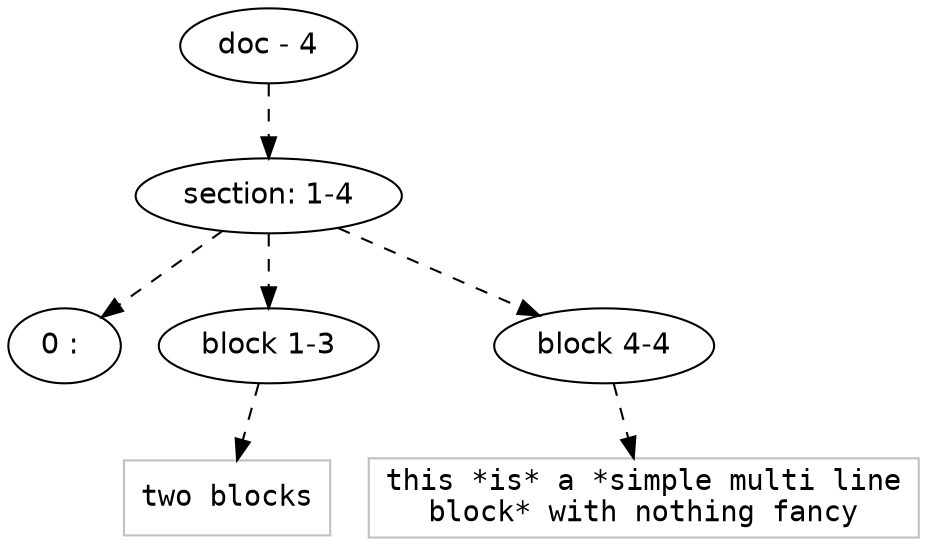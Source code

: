 digraph hierarchy {

node [fontname=Helvetica]
edge [style=dashed]

doc_0 [label="doc - 4"]


doc_0 -> { section_1}
{rank=same; section_1}

section_1 [label="section: 1-4"]


section_1 -> { header_2 block_3 block_4}
{rank=same; header_2 block_3 block_4}

header_2 [label="0 : "]

block_3 [label="block 1-3"]

block_4 [label="block 4-4"]



block_3 -> leaf_5
leaf_5  [color=Gray,shape=rectangle,fontname=Inconsolata,label="two blocks
"]

block_4 -> leaf_6
leaf_6  [color=Gray,shape=rectangle,fontname=Inconsolata,label="this *is* a *simple multi line
block* with nothing fancy"]

}
